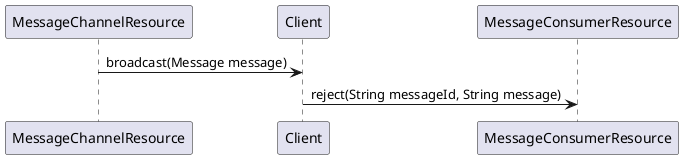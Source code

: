 @startuml


participant MessageChannelResource
participant Client
participant MessageConsumerResource

MessageChannelResource -> Client : broadcast(Message message)
Client -> MessageConsumerResource : reject(String messageId, String message)


@enduml